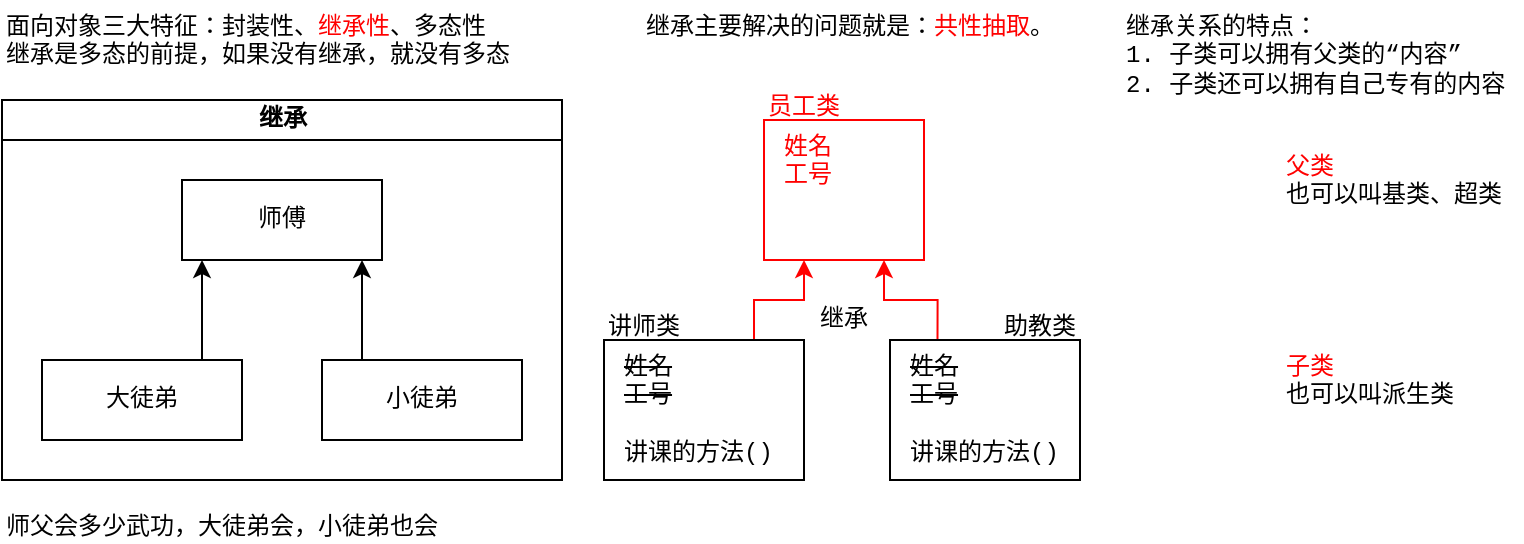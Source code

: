 <mxfile version="13.6.2" type="device"><diagram id="CK1e2XYT2x0PVop2Y8Fa" name="Page-1"><mxGraphModel dx="1185" dy="693" grid="1" gridSize="10" guides="1" tooltips="1" connect="1" arrows="1" fold="1" page="1" pageScale="1" pageWidth="1100" pageHeight="850" math="0" shadow="0"><root><mxCell id="0"/><mxCell id="1" parent="0"/><mxCell id="bTxOOYhpRThiiezmXKGX-1" value="继承" style="swimlane;html=1;startSize=20;horizontal=1;childLayout=treeLayout;horizontalTree=0;resizable=0;containerType=tree;fontFamily=Courier New;" vertex="1" parent="1"><mxGeometry x="40" y="60" width="280" height="190" as="geometry"/></mxCell><mxCell id="bTxOOYhpRThiiezmXKGX-2" value="师傅" style="whiteSpace=wrap;html=1;fontFamily=Courier New;" vertex="1" parent="bTxOOYhpRThiiezmXKGX-1"><mxGeometry x="90" y="40" width="100" height="40" as="geometry"/></mxCell><mxCell id="bTxOOYhpRThiiezmXKGX-3" value="大徒弟" style="whiteSpace=wrap;html=1;fontFamily=Courier New;" vertex="1" parent="bTxOOYhpRThiiezmXKGX-1"><mxGeometry x="20" y="130" width="100" height="40" as="geometry"/></mxCell><mxCell id="bTxOOYhpRThiiezmXKGX-4" value="" style="edgeStyle=elbowEdgeStyle;elbow=vertical;html=1;rounded=0;startArrow=classic;startFill=1;endArrow=none;endFill=0;fontFamily=Courier New;" edge="1" parent="bTxOOYhpRThiiezmXKGX-1" source="bTxOOYhpRThiiezmXKGX-2" target="bTxOOYhpRThiiezmXKGX-3"><mxGeometry relative="1" as="geometry"><Array as="points"><mxPoint x="100" y="90"/></Array></mxGeometry></mxCell><mxCell id="bTxOOYhpRThiiezmXKGX-5" value="小徒弟" style="whiteSpace=wrap;html=1;fontFamily=Courier New;" vertex="1" parent="bTxOOYhpRThiiezmXKGX-1"><mxGeometry x="160" y="130" width="100" height="40" as="geometry"/></mxCell><mxCell id="bTxOOYhpRThiiezmXKGX-6" value="" style="edgeStyle=elbowEdgeStyle;elbow=vertical;html=1;rounded=0;endArrow=none;endFill=0;startArrow=classic;startFill=1;fontFamily=Courier New;" edge="1" parent="bTxOOYhpRThiiezmXKGX-1" source="bTxOOYhpRThiiezmXKGX-2" target="bTxOOYhpRThiiezmXKGX-5"><mxGeometry relative="1" as="geometry"><Array as="points"><mxPoint x="180" y="90"/></Array></mxGeometry></mxCell><mxCell id="bTxOOYhpRThiiezmXKGX-7" value="面向对象三大特征：封装性、&lt;font color=&quot;#ff0000&quot;&gt;继承性&lt;/font&gt;、多态性&lt;br&gt;继承是多态的前提，如果没有继承，就没有多态" style="text;html=1;strokeColor=none;fillColor=none;align=left;verticalAlign=top;whiteSpace=wrap;rounded=0;fontFamily=Courier New;" vertex="1" parent="1"><mxGeometry x="40" y="10" width="280" height="50" as="geometry"/></mxCell><mxCell id="bTxOOYhpRThiiezmXKGX-8" value="师父会多少武功，大徒弟会，小徒弟也会" style="text;html=1;strokeColor=none;fillColor=none;align=left;verticalAlign=top;whiteSpace=wrap;rounded=0;fontFamily=Courier New;" vertex="1" parent="1"><mxGeometry x="40" y="260" width="280" height="20" as="geometry"/></mxCell><mxCell id="bTxOOYhpRThiiezmXKGX-13" style="edgeStyle=orthogonalEdgeStyle;rounded=0;orthogonalLoop=1;jettySize=auto;html=1;exitX=0.75;exitY=0;exitDx=0;exitDy=0;entryX=0.25;entryY=1;entryDx=0;entryDy=0;startArrow=none;startFill=0;endArrow=classic;endFill=1;fontFamily=Courier New;strokeColor=#FF0000;" edge="1" parent="1" source="bTxOOYhpRThiiezmXKGX-9" target="bTxOOYhpRThiiezmXKGX-11"><mxGeometry relative="1" as="geometry"/></mxCell><mxCell id="bTxOOYhpRThiiezmXKGX-9" value="&lt;strike&gt;姓名&lt;br&gt;工号&lt;/strike&gt;&lt;br&gt;&lt;br&gt;讲课的方法()" style="rounded=0;whiteSpace=wrap;html=1;align=left;verticalAlign=top;fontFamily=Courier New;spacingLeft=8;" vertex="1" parent="1"><mxGeometry x="341" y="180" width="100" height="70" as="geometry"/></mxCell><mxCell id="bTxOOYhpRThiiezmXKGX-14" style="edgeStyle=orthogonalEdgeStyle;rounded=0;orthogonalLoop=1;jettySize=auto;html=1;exitX=0.25;exitY=0;exitDx=0;exitDy=0;entryX=0.75;entryY=1;entryDx=0;entryDy=0;startArrow=none;startFill=0;endArrow=classic;endFill=1;fontFamily=Courier New;strokeColor=#FF0000;" edge="1" parent="1" source="bTxOOYhpRThiiezmXKGX-10" target="bTxOOYhpRThiiezmXKGX-11"><mxGeometry relative="1" as="geometry"/></mxCell><mxCell id="bTxOOYhpRThiiezmXKGX-10" value="&lt;strike&gt;姓名&lt;br&gt;工号&lt;/strike&gt;&lt;br&gt;&lt;br&gt;讲课的方法()" style="rounded=0;whiteSpace=wrap;html=1;align=left;verticalAlign=top;fontFamily=Courier New;spacingLeft=8;" vertex="1" parent="1"><mxGeometry x="484" y="180" width="95" height="70" as="geometry"/></mxCell><mxCell id="bTxOOYhpRThiiezmXKGX-11" value="姓名&lt;br&gt;工号" style="rounded=0;whiteSpace=wrap;html=1;align=left;verticalAlign=top;fontFamily=Courier New;spacingLeft=8;strokeColor=#FF0000;fontColor=#FF0000;" vertex="1" parent="1"><mxGeometry x="421" y="70" width="80" height="70" as="geometry"/></mxCell><mxCell id="bTxOOYhpRThiiezmXKGX-15" value="员工类" style="text;html=1;strokeColor=none;fillColor=none;align=left;verticalAlign=top;whiteSpace=wrap;rounded=0;fontFamily=Courier New;fontColor=#FF0000;" vertex="1" parent="1"><mxGeometry x="421" y="50" width="40" height="20" as="geometry"/></mxCell><mxCell id="bTxOOYhpRThiiezmXKGX-16" value="讲师类" style="text;html=1;strokeColor=none;fillColor=none;align=left;verticalAlign=top;whiteSpace=wrap;rounded=0;fontFamily=Courier New;" vertex="1" parent="1"><mxGeometry x="341" y="160" width="40" height="20" as="geometry"/></mxCell><mxCell id="bTxOOYhpRThiiezmXKGX-17" value="助教类" style="text;html=1;strokeColor=none;fillColor=none;align=left;verticalAlign=top;whiteSpace=wrap;rounded=0;fontFamily=Courier New;" vertex="1" parent="1"><mxGeometry x="539" y="160" width="40" height="20" as="geometry"/></mxCell><mxCell id="bTxOOYhpRThiiezmXKGX-21" value="继承主要解决的问题就是：&lt;font color=&quot;#ff0000&quot;&gt;共性抽取&lt;/font&gt;。" style="text;html=1;strokeColor=none;fillColor=none;align=left;verticalAlign=top;whiteSpace=wrap;rounded=0;fontFamily=Courier New;" vertex="1" parent="1"><mxGeometry x="360" y="10" width="220" height="30" as="geometry"/></mxCell><mxCell id="bTxOOYhpRThiiezmXKGX-22" value="继承关系的特点：&lt;br&gt;1. 子类可以拥有父类的“内容”&lt;br&gt;2. 子类还可以拥有自己专有的内容" style="text;html=1;strokeColor=none;fillColor=none;align=left;verticalAlign=top;whiteSpace=wrap;rounded=0;fontFamily=Courier New;" vertex="1" parent="1"><mxGeometry x="600" y="10" width="200" height="50" as="geometry"/></mxCell><mxCell id="bTxOOYhpRThiiezmXKGX-23" value="" style="shape=flexArrow;endArrow=classic;html=1;fontFamily=Courier New;fontColor=#FF0000;strokeColor=#FFFFFF;" edge="1" parent="1"><mxGeometry width="50" height="50" relative="1" as="geometry"><mxPoint x="600" y="100" as="sourcePoint"/><mxPoint x="660" y="100" as="targetPoint"/></mxGeometry></mxCell><mxCell id="bTxOOYhpRThiiezmXKGX-25" value="" style="shape=flexArrow;endArrow=classic;html=1;fontFamily=Courier New;fontColor=#FF0000;strokeColor=#FFFFFF;" edge="1" parent="1"><mxGeometry width="50" height="50" relative="1" as="geometry"><mxPoint x="600" y="200" as="sourcePoint"/><mxPoint x="660" y="200" as="targetPoint"/></mxGeometry></mxCell><mxCell id="bTxOOYhpRThiiezmXKGX-26" value="继承" style="text;html=1;strokeColor=none;fillColor=none;align=center;verticalAlign=middle;whiteSpace=wrap;rounded=0;fontFamily=Courier New;" vertex="1" parent="1"><mxGeometry x="441" y="160" width="40" height="20" as="geometry"/></mxCell><mxCell id="bTxOOYhpRThiiezmXKGX-27" value="&lt;font color=&quot;#ff0000&quot;&gt;父类&lt;/font&gt;&lt;br&gt;也可以叫基类、超类" style="text;html=1;strokeColor=none;fillColor=none;align=left;verticalAlign=top;whiteSpace=wrap;rounded=0;fontFamily=Courier New;" vertex="1" parent="1"><mxGeometry x="680" y="80" width="120" height="40" as="geometry"/></mxCell><mxCell id="bTxOOYhpRThiiezmXKGX-28" value="&lt;font color=&quot;#ff0000&quot;&gt;子类&lt;/font&gt;&lt;br&gt;也可以叫派生类" style="text;html=1;strokeColor=none;fillColor=none;align=left;verticalAlign=top;whiteSpace=wrap;rounded=0;fontFamily=Courier New;" vertex="1" parent="1"><mxGeometry x="680" y="180" width="120" height="40" as="geometry"/></mxCell></root></mxGraphModel></diagram></mxfile>